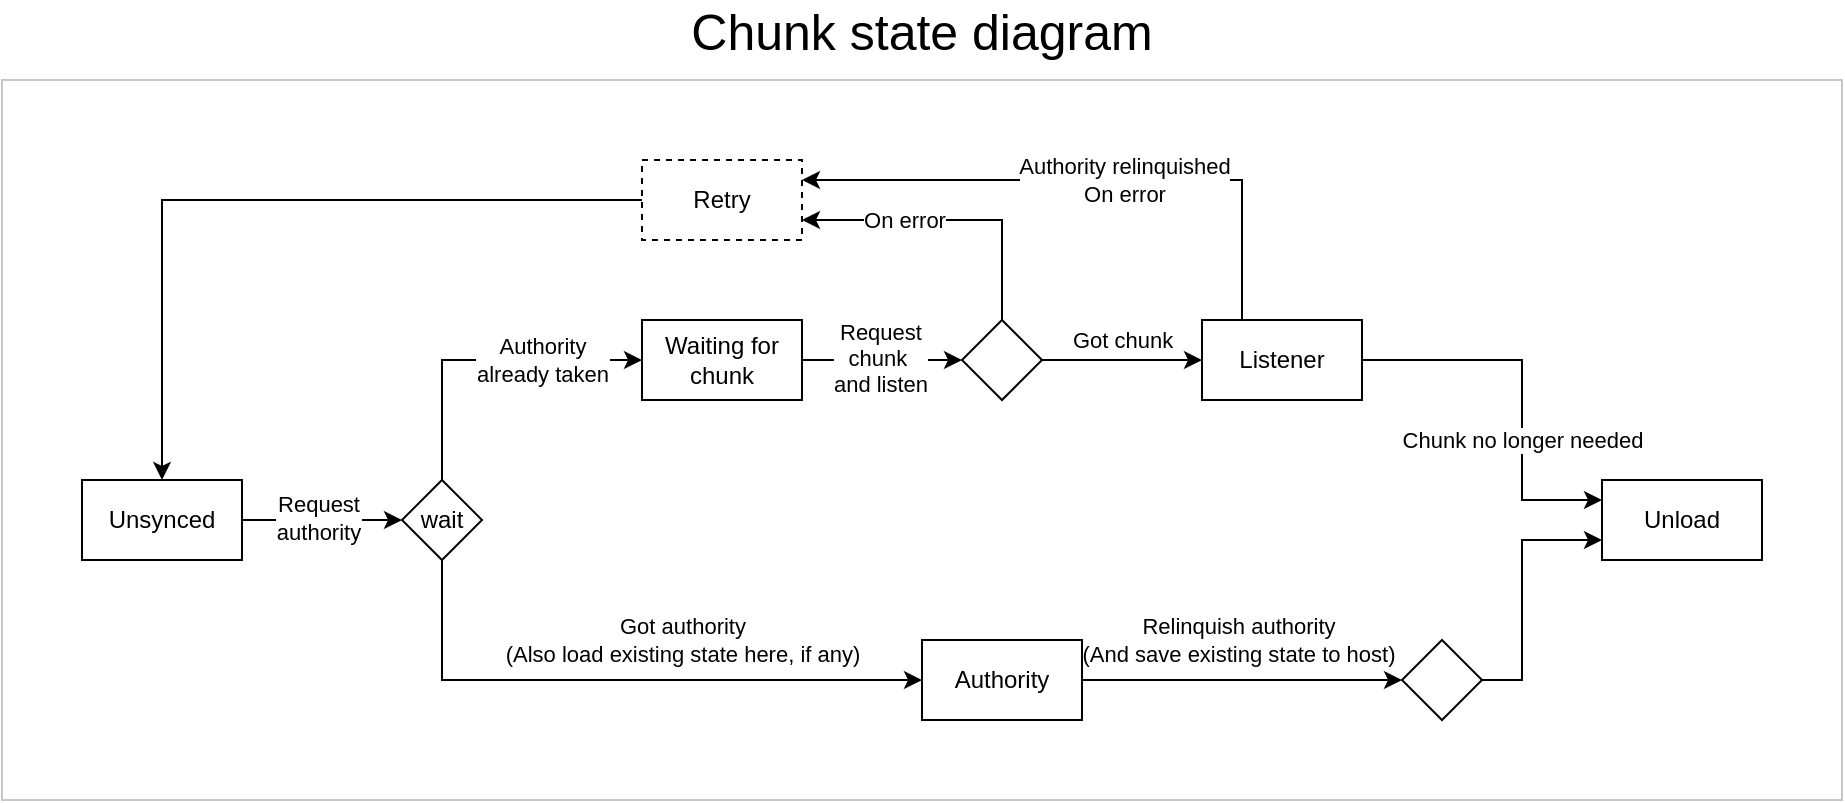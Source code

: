 <mxfile version="24.1.0" type="device">
  <diagram name="Page-1" id="yAP61gIlMFJ8xVlhgKfl">
    <mxGraphModel dx="1406" dy="763" grid="1" gridSize="10" guides="1" tooltips="1" connect="1" arrows="1" fold="1" page="0" pageScale="1" pageWidth="827" pageHeight="1169" math="0" shadow="0">
      <root>
        <mxCell id="0" />
        <mxCell id="1" parent="0" />
        <mxCell id="cJPfaDZgqvKlEicy9vYQ-6" style="edgeStyle=orthogonalEdgeStyle;rounded=0;orthogonalLoop=1;jettySize=auto;html=1;entryX=0;entryY=0.5;entryDx=0;entryDy=0;" edge="1" parent="1" source="cJPfaDZgqvKlEicy9vYQ-1">
          <mxGeometry relative="1" as="geometry">
            <mxPoint x="200" y="420" as="targetPoint" />
          </mxGeometry>
        </mxCell>
        <mxCell id="cJPfaDZgqvKlEicy9vYQ-8" value="Request&lt;div&gt;authority&lt;/div&gt;" style="edgeLabel;html=1;align=center;verticalAlign=middle;resizable=0;points=[];" vertex="1" connectable="0" parent="cJPfaDZgqvKlEicy9vYQ-6">
          <mxGeometry x="-0.064" y="1" relative="1" as="geometry">
            <mxPoint as="offset" />
          </mxGeometry>
        </mxCell>
        <mxCell id="cJPfaDZgqvKlEicy9vYQ-1" value="Unsynced" style="rounded=0;whiteSpace=wrap;html=1;" vertex="1" parent="1">
          <mxGeometry x="40" y="400" width="80" height="40" as="geometry" />
        </mxCell>
        <mxCell id="cJPfaDZgqvKlEicy9vYQ-2" value="Chunk state diagram" style="text;html=1;align=center;verticalAlign=middle;whiteSpace=wrap;rounded=0;fontSize=25;" vertex="1" parent="1">
          <mxGeometry x="340" y="160" width="240" height="30" as="geometry" />
        </mxCell>
        <mxCell id="cJPfaDZgqvKlEicy9vYQ-12" style="edgeStyle=orthogonalEdgeStyle;rounded=0;orthogonalLoop=1;jettySize=auto;html=1;entryX=0;entryY=0.5;entryDx=0;entryDy=0;" edge="1" parent="1" source="cJPfaDZgqvKlEicy9vYQ-10" target="cJPfaDZgqvKlEicy9vYQ-11">
          <mxGeometry relative="1" as="geometry">
            <Array as="points">
              <mxPoint x="220" y="340" />
            </Array>
          </mxGeometry>
        </mxCell>
        <mxCell id="cJPfaDZgqvKlEicy9vYQ-13" value="Authority&lt;div&gt;already taken&lt;/div&gt;" style="edgeLabel;html=1;align=center;verticalAlign=middle;resizable=0;points=[];" vertex="1" connectable="0" parent="cJPfaDZgqvKlEicy9vYQ-12">
          <mxGeometry x="0.235" y="1" relative="1" as="geometry">
            <mxPoint x="11" y="1" as="offset" />
          </mxGeometry>
        </mxCell>
        <mxCell id="cJPfaDZgqvKlEicy9vYQ-15" style="edgeStyle=orthogonalEdgeStyle;rounded=0;orthogonalLoop=1;jettySize=auto;html=1;entryX=0;entryY=0.5;entryDx=0;entryDy=0;" edge="1" parent="1" source="cJPfaDZgqvKlEicy9vYQ-10" target="cJPfaDZgqvKlEicy9vYQ-18">
          <mxGeometry relative="1" as="geometry">
            <mxPoint x="320" y="500" as="targetPoint" />
            <Array as="points">
              <mxPoint x="220" y="500" />
            </Array>
          </mxGeometry>
        </mxCell>
        <mxCell id="cJPfaDZgqvKlEicy9vYQ-16" value="Got authority&lt;br&gt;(Also load existing state here, if any)" style="edgeLabel;html=1;align=center;verticalAlign=middle;resizable=0;points=[];" vertex="1" connectable="0" parent="cJPfaDZgqvKlEicy9vYQ-15">
          <mxGeometry x="0.063" y="2" relative="1" as="geometry">
            <mxPoint x="20" y="-18" as="offset" />
          </mxGeometry>
        </mxCell>
        <mxCell id="cJPfaDZgqvKlEicy9vYQ-10" value="wait" style="rhombus;whiteSpace=wrap;html=1;" vertex="1" parent="1">
          <mxGeometry x="200" y="400" width="40" height="40" as="geometry" />
        </mxCell>
        <mxCell id="cJPfaDZgqvKlEicy9vYQ-19" style="edgeStyle=orthogonalEdgeStyle;rounded=0;orthogonalLoop=1;jettySize=auto;html=1;" edge="1" parent="1" source="cJPfaDZgqvKlEicy9vYQ-11">
          <mxGeometry relative="1" as="geometry">
            <mxPoint x="480" y="340" as="targetPoint" />
          </mxGeometry>
        </mxCell>
        <mxCell id="cJPfaDZgqvKlEicy9vYQ-20" value="Request&lt;div&gt;chunk&amp;nbsp;&lt;/div&gt;&lt;div&gt;and listen&lt;/div&gt;" style="edgeLabel;html=1;align=center;verticalAlign=middle;resizable=0;points=[];" vertex="1" connectable="0" parent="cJPfaDZgqvKlEicy9vYQ-19">
          <mxGeometry x="-0.036" y="1" relative="1" as="geometry">
            <mxPoint as="offset" />
          </mxGeometry>
        </mxCell>
        <mxCell id="cJPfaDZgqvKlEicy9vYQ-11" value="Waiting for chunk" style="rounded=0;whiteSpace=wrap;html=1;" vertex="1" parent="1">
          <mxGeometry x="320" y="320" width="80" height="40" as="geometry" />
        </mxCell>
        <mxCell id="cJPfaDZgqvKlEicy9vYQ-39" style="edgeStyle=orthogonalEdgeStyle;rounded=0;orthogonalLoop=1;jettySize=auto;html=1;entryX=0;entryY=0.5;entryDx=0;entryDy=0;" edge="1" parent="1" source="cJPfaDZgqvKlEicy9vYQ-18" target="cJPfaDZgqvKlEicy9vYQ-33">
          <mxGeometry relative="1" as="geometry" />
        </mxCell>
        <mxCell id="cJPfaDZgqvKlEicy9vYQ-40" value="Relinquish authority&lt;div&gt;(And save existing state to host)&lt;/div&gt;" style="edgeLabel;html=1;align=center;verticalAlign=middle;resizable=0;points=[];" vertex="1" connectable="0" parent="cJPfaDZgqvKlEicy9vYQ-39">
          <mxGeometry x="-0.271" y="-1" relative="1" as="geometry">
            <mxPoint x="19" y="-21" as="offset" />
          </mxGeometry>
        </mxCell>
        <mxCell id="cJPfaDZgqvKlEicy9vYQ-18" value="Authority" style="rounded=0;whiteSpace=wrap;html=1;" vertex="1" parent="1">
          <mxGeometry x="460" y="480" width="80" height="40" as="geometry" />
        </mxCell>
        <mxCell id="cJPfaDZgqvKlEicy9vYQ-25" style="edgeStyle=orthogonalEdgeStyle;rounded=0;orthogonalLoop=1;jettySize=auto;html=1;entryX=0;entryY=0.5;entryDx=0;entryDy=0;" edge="1" parent="1" source="cJPfaDZgqvKlEicy9vYQ-23" target="cJPfaDZgqvKlEicy9vYQ-24">
          <mxGeometry relative="1" as="geometry" />
        </mxCell>
        <mxCell id="cJPfaDZgqvKlEicy9vYQ-26" value="Got chunk" style="edgeLabel;html=1;align=center;verticalAlign=middle;resizable=0;points=[];" vertex="1" connectable="0" parent="cJPfaDZgqvKlEicy9vYQ-25">
          <mxGeometry x="-0.383" y="1" relative="1" as="geometry">
            <mxPoint x="15" y="-9" as="offset" />
          </mxGeometry>
        </mxCell>
        <mxCell id="cJPfaDZgqvKlEicy9vYQ-28" style="edgeStyle=orthogonalEdgeStyle;rounded=0;orthogonalLoop=1;jettySize=auto;html=1;entryX=1;entryY=0.75;entryDx=0;entryDy=0;" edge="1" parent="1" source="cJPfaDZgqvKlEicy9vYQ-23" target="cJPfaDZgqvKlEicy9vYQ-27">
          <mxGeometry relative="1" as="geometry">
            <Array as="points">
              <mxPoint x="500" y="270" />
            </Array>
          </mxGeometry>
        </mxCell>
        <mxCell id="cJPfaDZgqvKlEicy9vYQ-30" value="On error" style="edgeLabel;html=1;align=center;verticalAlign=middle;resizable=0;points=[];" vertex="1" connectable="0" parent="cJPfaDZgqvKlEicy9vYQ-28">
          <mxGeometry x="0.435" y="1" relative="1" as="geometry">
            <mxPoint x="8" y="-1" as="offset" />
          </mxGeometry>
        </mxCell>
        <mxCell id="cJPfaDZgqvKlEicy9vYQ-23" value="" style="rhombus;whiteSpace=wrap;html=1;" vertex="1" parent="1">
          <mxGeometry x="480" y="320" width="40" height="40" as="geometry" />
        </mxCell>
        <mxCell id="cJPfaDZgqvKlEicy9vYQ-29" style="edgeStyle=orthogonalEdgeStyle;rounded=0;orthogonalLoop=1;jettySize=auto;html=1;entryX=1;entryY=0.25;entryDx=0;entryDy=0;" edge="1" parent="1" source="cJPfaDZgqvKlEicy9vYQ-24" target="cJPfaDZgqvKlEicy9vYQ-27">
          <mxGeometry relative="1" as="geometry">
            <Array as="points">
              <mxPoint x="620" y="250" />
            </Array>
          </mxGeometry>
        </mxCell>
        <mxCell id="cJPfaDZgqvKlEicy9vYQ-31" value="Authority relinquished&lt;div&gt;On error&lt;/div&gt;" style="edgeLabel;html=1;align=center;verticalAlign=middle;resizable=0;points=[];" vertex="1" connectable="0" parent="cJPfaDZgqvKlEicy9vYQ-29">
          <mxGeometry x="0.618" y="2" relative="1" as="geometry">
            <mxPoint x="105" y="-2" as="offset" />
          </mxGeometry>
        </mxCell>
        <mxCell id="cJPfaDZgqvKlEicy9vYQ-38" value="&lt;span style=&quot;color: rgb(0, 0, 0); font-family: Helvetica; font-size: 11px; font-style: normal; font-variant-ligatures: normal; font-variant-caps: normal; font-weight: 400; letter-spacing: normal; orphans: 2; text-align: center; text-indent: 0px; text-transform: none; widows: 2; word-spacing: 0px; -webkit-text-stroke-width: 0px; white-space: nowrap; background-color: rgb(255, 255, 255); text-decoration-thickness: initial; text-decoration-style: initial; text-decoration-color: initial; display: inline !important; float: none;&quot;&gt;Chunk no longer needed&lt;/span&gt;" style="edgeStyle=orthogonalEdgeStyle;rounded=0;orthogonalLoop=1;jettySize=auto;html=1;entryX=0;entryY=0.25;entryDx=0;entryDy=0;" edge="1" parent="1" source="cJPfaDZgqvKlEicy9vYQ-24" target="cJPfaDZgqvKlEicy9vYQ-37">
          <mxGeometry x="0.263" relative="1" as="geometry">
            <Array as="points">
              <mxPoint x="760" y="340" />
              <mxPoint x="760" y="410" />
            </Array>
            <mxPoint as="offset" />
          </mxGeometry>
        </mxCell>
        <mxCell id="cJPfaDZgqvKlEicy9vYQ-24" value="Listener" style="rounded=0;whiteSpace=wrap;html=1;" vertex="1" parent="1">
          <mxGeometry x="600" y="320" width="80" height="40" as="geometry" />
        </mxCell>
        <mxCell id="cJPfaDZgqvKlEicy9vYQ-32" style="edgeStyle=orthogonalEdgeStyle;rounded=0;orthogonalLoop=1;jettySize=auto;html=1;entryX=0.5;entryY=0;entryDx=0;entryDy=0;" edge="1" parent="1" source="cJPfaDZgqvKlEicy9vYQ-27" target="cJPfaDZgqvKlEicy9vYQ-1">
          <mxGeometry relative="1" as="geometry" />
        </mxCell>
        <mxCell id="cJPfaDZgqvKlEicy9vYQ-27" value="Retry" style="rounded=0;whiteSpace=wrap;html=1;shadow=0;glass=0;dashed=1;" vertex="1" parent="1">
          <mxGeometry x="320" y="240" width="80" height="40" as="geometry" />
        </mxCell>
        <mxCell id="cJPfaDZgqvKlEicy9vYQ-41" style="edgeStyle=orthogonalEdgeStyle;rounded=0;orthogonalLoop=1;jettySize=auto;html=1;entryX=0;entryY=0.75;entryDx=0;entryDy=0;" edge="1" parent="1" source="cJPfaDZgqvKlEicy9vYQ-33" target="cJPfaDZgqvKlEicy9vYQ-37">
          <mxGeometry relative="1" as="geometry">
            <Array as="points">
              <mxPoint x="760" y="500" />
              <mxPoint x="760" y="430" />
            </Array>
          </mxGeometry>
        </mxCell>
        <mxCell id="cJPfaDZgqvKlEicy9vYQ-33" value="" style="rhombus;whiteSpace=wrap;html=1;" vertex="1" parent="1">
          <mxGeometry x="700" y="480" width="40" height="40" as="geometry" />
        </mxCell>
        <mxCell id="cJPfaDZgqvKlEicy9vYQ-37" value="Unload" style="rounded=0;whiteSpace=wrap;html=1;" vertex="1" parent="1">
          <mxGeometry x="800" y="400" width="80" height="40" as="geometry" />
        </mxCell>
        <mxCell id="cJPfaDZgqvKlEicy9vYQ-42" value="" style="rounded=0;whiteSpace=wrap;html=1;fillColor=none;strokeColor=#C7C7C7;" vertex="1" parent="1">
          <mxGeometry y="200" width="920" height="360" as="geometry" />
        </mxCell>
      </root>
    </mxGraphModel>
  </diagram>
</mxfile>
